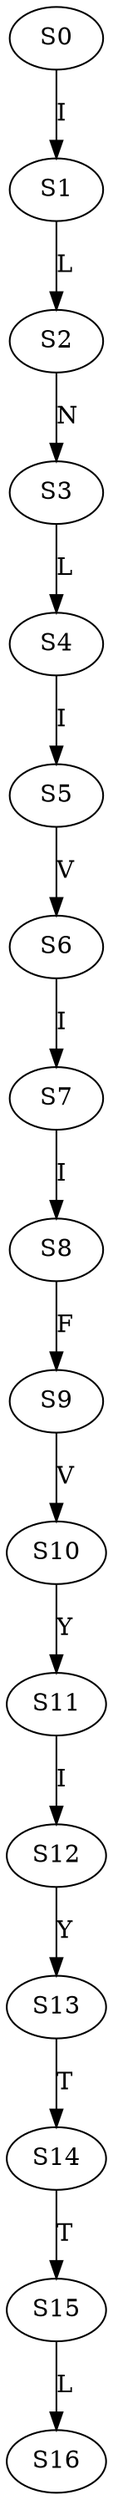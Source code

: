 strict digraph  {
	S0 -> S1 [ label = I ];
	S1 -> S2 [ label = L ];
	S2 -> S3 [ label = N ];
	S3 -> S4 [ label = L ];
	S4 -> S5 [ label = I ];
	S5 -> S6 [ label = V ];
	S6 -> S7 [ label = I ];
	S7 -> S8 [ label = I ];
	S8 -> S9 [ label = F ];
	S9 -> S10 [ label = V ];
	S10 -> S11 [ label = Y ];
	S11 -> S12 [ label = I ];
	S12 -> S13 [ label = Y ];
	S13 -> S14 [ label = T ];
	S14 -> S15 [ label = T ];
	S15 -> S16 [ label = L ];
}
